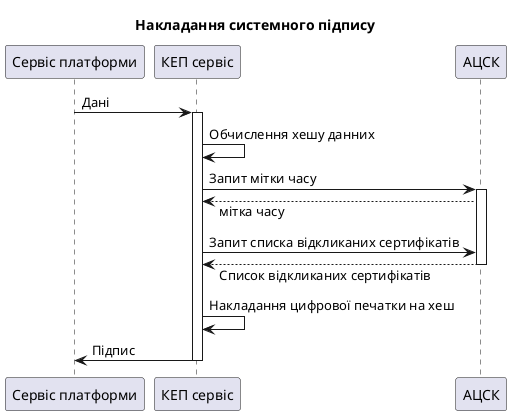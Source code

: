 @startuml
participant "Сервіс платформи" as client  order 10
participant "КЕП сервіс" as digital_ops  order 20
participant "АЦСК" as ca  order 30
skinparam responseMessageBelowArrow true

title Накладання системного підпису
  client -> digital_ops: Дані
    activate digital_ops
    digital_ops -> digital_ops: Обчислення хешу данних
     digital_ops -> ca: Запит мітки часу
     activate ca
     digital_ops <-- ca: мітка часу
     digital_ops -> ca: Запит списка відкликаних сертифікатів
     digital_ops <-- ca: Список відкликаних сертифікатів
     deactivate ca
    digital_ops -> digital_ops: Накладання цифрової печатки на хеш
    digital_ops -> client: Підпис
    deactivate digital_ops

@enduml